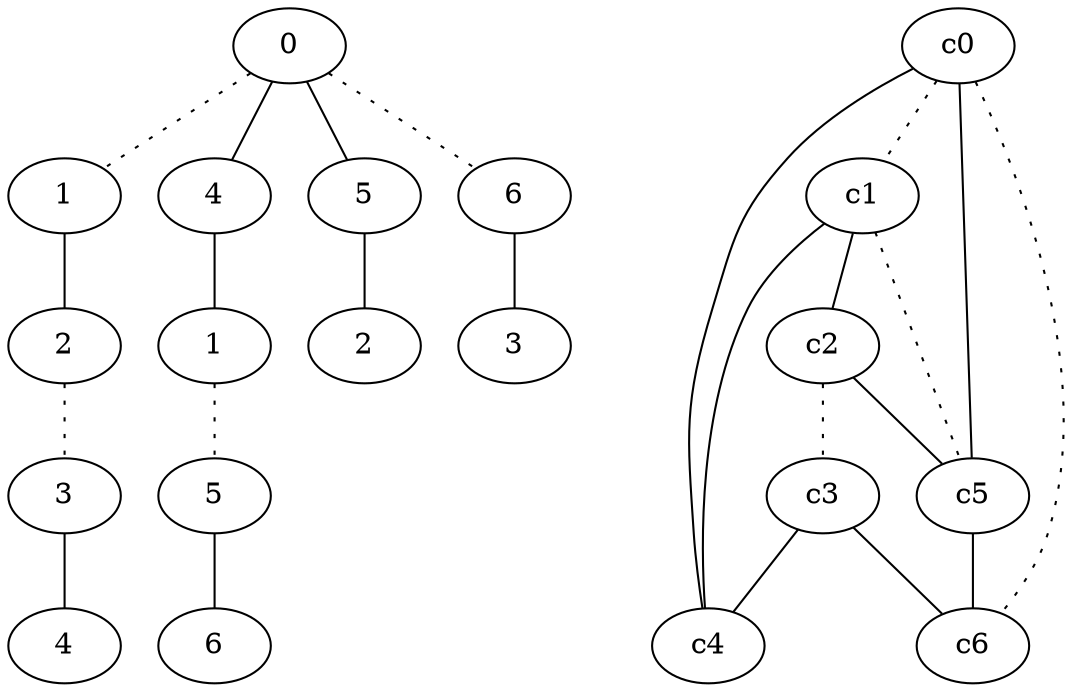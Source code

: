 graph {
a0[label=0];
a1[label=1];
a2[label=2];
a3[label=3];
a4[label=4];
a5[label=4];
a6[label=1];
a7[label=5];
a8[label=6];
a9[label=5];
a10[label=2];
a11[label=6];
a12[label=3];
a0 -- a1 [style=dotted];
a0 -- a5;
a0 -- a9;
a0 -- a11 [style=dotted];
a1 -- a2;
a2 -- a3 [style=dotted];
a3 -- a4;
a5 -- a6;
a6 -- a7 [style=dotted];
a7 -- a8;
a9 -- a10;
a11 -- a12;
c0 -- c1 [style=dotted];
c0 -- c4;
c0 -- c5;
c0 -- c6 [style=dotted];
c1 -- c2;
c1 -- c4;
c1 -- c5 [style=dotted];
c2 -- c3 [style=dotted];
c2 -- c5;
c3 -- c4;
c3 -- c6;
c5 -- c6;
}
